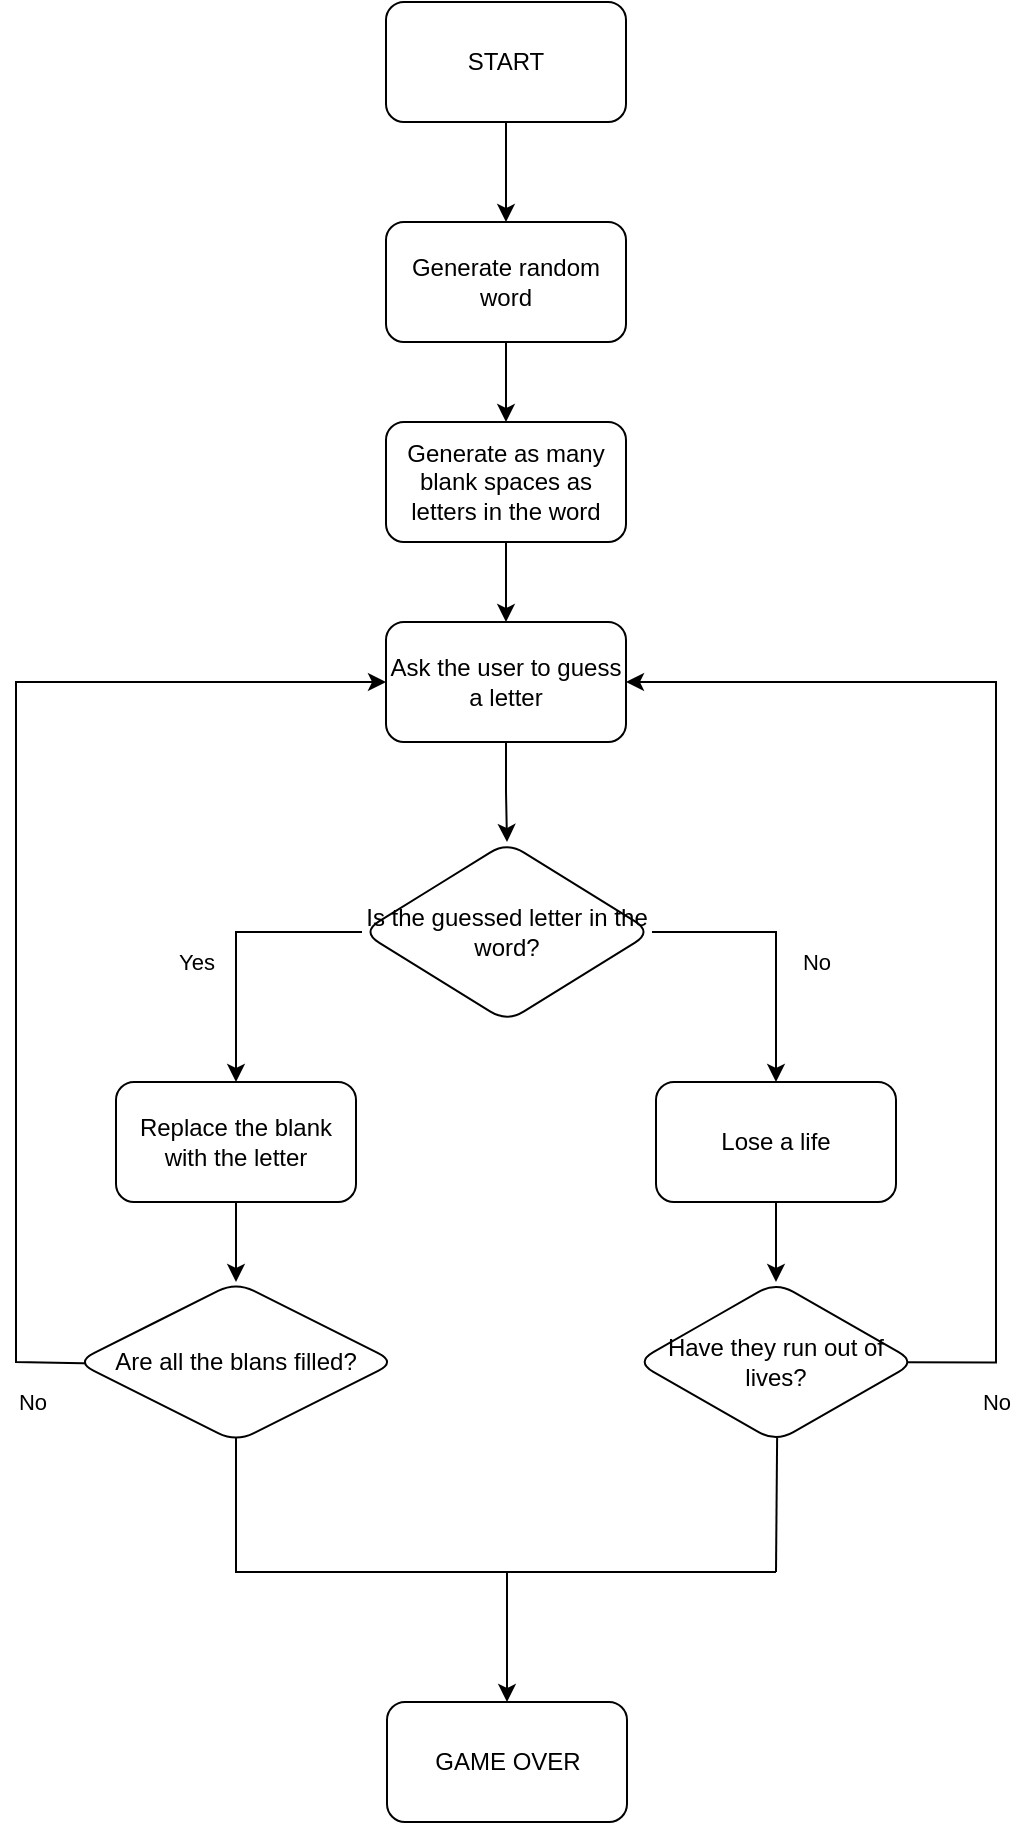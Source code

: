 <mxfile version="24.8.3">
  <diagram name="Page-1" id="4FzGifjTpXF_uIJVOHuU">
    <mxGraphModel dx="572" dy="316" grid="1" gridSize="10" guides="1" tooltips="1" connect="1" arrows="1" fold="1" page="1" pageScale="1" pageWidth="850" pageHeight="1100" math="0" shadow="0">
      <root>
        <mxCell id="0" />
        <mxCell id="1" parent="0" />
        <mxCell id="lW-2B9IXrYY5qbSLMaCl-3" value="" style="edgeStyle=orthogonalEdgeStyle;rounded=0;orthogonalLoop=1;jettySize=auto;html=1;" edge="1" parent="1" source="lW-2B9IXrYY5qbSLMaCl-1" target="lW-2B9IXrYY5qbSLMaCl-2">
          <mxGeometry relative="1" as="geometry" />
        </mxCell>
        <mxCell id="lW-2B9IXrYY5qbSLMaCl-1" value="START" style="rounded=1;whiteSpace=wrap;html=1;" vertex="1" parent="1">
          <mxGeometry x="365" y="30" width="120" height="60" as="geometry" />
        </mxCell>
        <mxCell id="lW-2B9IXrYY5qbSLMaCl-5" value="" style="edgeStyle=orthogonalEdgeStyle;rounded=0;orthogonalLoop=1;jettySize=auto;html=1;" edge="1" parent="1" source="lW-2B9IXrYY5qbSLMaCl-2" target="lW-2B9IXrYY5qbSLMaCl-4">
          <mxGeometry relative="1" as="geometry" />
        </mxCell>
        <mxCell id="lW-2B9IXrYY5qbSLMaCl-2" value="Generate random word" style="whiteSpace=wrap;html=1;rounded=1;" vertex="1" parent="1">
          <mxGeometry x="365" y="140" width="120" height="60" as="geometry" />
        </mxCell>
        <mxCell id="lW-2B9IXrYY5qbSLMaCl-7" value="" style="edgeStyle=orthogonalEdgeStyle;rounded=0;orthogonalLoop=1;jettySize=auto;html=1;" edge="1" parent="1" source="lW-2B9IXrYY5qbSLMaCl-4" target="lW-2B9IXrYY5qbSLMaCl-6">
          <mxGeometry relative="1" as="geometry" />
        </mxCell>
        <mxCell id="lW-2B9IXrYY5qbSLMaCl-4" value="Generate as many blank spaces as letters in the word" style="whiteSpace=wrap;html=1;rounded=1;" vertex="1" parent="1">
          <mxGeometry x="365" y="240" width="120" height="60" as="geometry" />
        </mxCell>
        <mxCell id="lW-2B9IXrYY5qbSLMaCl-9" value="" style="edgeStyle=orthogonalEdgeStyle;rounded=0;orthogonalLoop=1;jettySize=auto;html=1;" edge="1" parent="1" source="lW-2B9IXrYY5qbSLMaCl-6" target="lW-2B9IXrYY5qbSLMaCl-8">
          <mxGeometry relative="1" as="geometry" />
        </mxCell>
        <mxCell id="lW-2B9IXrYY5qbSLMaCl-6" value="Ask the user to guess a letter" style="whiteSpace=wrap;html=1;rounded=1;" vertex="1" parent="1">
          <mxGeometry x="365" y="340" width="120" height="60" as="geometry" />
        </mxCell>
        <mxCell id="lW-2B9IXrYY5qbSLMaCl-11" value="Yes" style="edgeStyle=orthogonalEdgeStyle;rounded=0;orthogonalLoop=1;jettySize=auto;html=1;exitX=0;exitY=0.5;exitDx=0;exitDy=0;entryX=0.5;entryY=0;entryDx=0;entryDy=0;" edge="1" parent="1" source="lW-2B9IXrYY5qbSLMaCl-8" target="lW-2B9IXrYY5qbSLMaCl-10">
          <mxGeometry x="0.126" y="-20" relative="1" as="geometry">
            <mxPoint x="343" y="495" as="sourcePoint" />
            <mxPoint x="280" y="570" as="targetPoint" />
            <Array as="points">
              <mxPoint x="290" y="495" />
            </Array>
            <mxPoint as="offset" />
          </mxGeometry>
        </mxCell>
        <mxCell id="lW-2B9IXrYY5qbSLMaCl-16" value="No" style="edgeStyle=orthogonalEdgeStyle;rounded=0;orthogonalLoop=1;jettySize=auto;html=1;" edge="1" parent="1" source="lW-2B9IXrYY5qbSLMaCl-8" target="lW-2B9IXrYY5qbSLMaCl-15">
          <mxGeometry x="0.124" y="20" relative="1" as="geometry">
            <mxPoint as="offset" />
          </mxGeometry>
        </mxCell>
        <mxCell id="lW-2B9IXrYY5qbSLMaCl-8" value="Is the guessed letter in the word?" style="rhombus;whiteSpace=wrap;html=1;rounded=1;" vertex="1" parent="1">
          <mxGeometry x="353" y="450" width="145" height="90" as="geometry" />
        </mxCell>
        <mxCell id="lW-2B9IXrYY5qbSLMaCl-13" value="" style="edgeStyle=orthogonalEdgeStyle;rounded=0;orthogonalLoop=1;jettySize=auto;html=1;" edge="1" parent="1" source="lW-2B9IXrYY5qbSLMaCl-10" target="lW-2B9IXrYY5qbSLMaCl-12">
          <mxGeometry relative="1" as="geometry" />
        </mxCell>
        <mxCell id="lW-2B9IXrYY5qbSLMaCl-10" value="Replace the blank with the letter" style="whiteSpace=wrap;html=1;rounded=1;" vertex="1" parent="1">
          <mxGeometry x="230" y="570" width="120" height="60" as="geometry" />
        </mxCell>
        <mxCell id="lW-2B9IXrYY5qbSLMaCl-14" value="No" style="edgeStyle=orthogonalEdgeStyle;rounded=0;orthogonalLoop=1;jettySize=auto;html=1;entryX=0;entryY=0.5;entryDx=0;entryDy=0;exitX=0.046;exitY=0.509;exitDx=0;exitDy=0;exitPerimeter=0;" edge="1" parent="1" source="lW-2B9IXrYY5qbSLMaCl-12" target="lW-2B9IXrYY5qbSLMaCl-6">
          <mxGeometry x="-0.879" y="20" relative="1" as="geometry">
            <Array as="points">
              <mxPoint x="220" y="711" />
              <mxPoint x="180" y="710" />
              <mxPoint x="180" y="370" />
            </Array>
            <mxPoint as="offset" />
          </mxGeometry>
        </mxCell>
        <mxCell id="lW-2B9IXrYY5qbSLMaCl-21" value="" style="edgeStyle=orthogonalEdgeStyle;rounded=0;orthogonalLoop=1;jettySize=auto;html=1;exitX=0.5;exitY=0.96;exitDx=0;exitDy=0;exitPerimeter=0;" edge="1" parent="1" source="lW-2B9IXrYY5qbSLMaCl-12" target="lW-2B9IXrYY5qbSLMaCl-20">
          <mxGeometry relative="1" as="geometry" />
        </mxCell>
        <mxCell id="lW-2B9IXrYY5qbSLMaCl-12" value="Are all the blans filled?" style="rhombus;whiteSpace=wrap;html=1;rounded=1;" vertex="1" parent="1">
          <mxGeometry x="210" y="670" width="160" height="80" as="geometry" />
        </mxCell>
        <mxCell id="lW-2B9IXrYY5qbSLMaCl-18" value="" style="edgeStyle=orthogonalEdgeStyle;rounded=0;orthogonalLoop=1;jettySize=auto;html=1;" edge="1" parent="1" source="lW-2B9IXrYY5qbSLMaCl-15" target="lW-2B9IXrYY5qbSLMaCl-17">
          <mxGeometry relative="1" as="geometry" />
        </mxCell>
        <mxCell id="lW-2B9IXrYY5qbSLMaCl-15" value="Lose a life" style="whiteSpace=wrap;html=1;rounded=1;" vertex="1" parent="1">
          <mxGeometry x="500" y="570" width="120" height="60" as="geometry" />
        </mxCell>
        <mxCell id="lW-2B9IXrYY5qbSLMaCl-19" value="No" style="edgeStyle=orthogonalEdgeStyle;rounded=0;orthogonalLoop=1;jettySize=auto;html=1;entryX=1;entryY=0.5;entryDx=0;entryDy=0;exitX=0.962;exitY=0.502;exitDx=0;exitDy=0;exitPerimeter=0;" edge="1" parent="1" source="lW-2B9IXrYY5qbSLMaCl-17" target="lW-2B9IXrYY5qbSLMaCl-6">
          <mxGeometry x="-0.841" y="-20" relative="1" as="geometry">
            <Array as="points">
              <mxPoint x="670" y="710" />
              <mxPoint x="670" y="370" />
            </Array>
            <mxPoint x="-20" y="20" as="offset" />
          </mxGeometry>
        </mxCell>
        <mxCell id="lW-2B9IXrYY5qbSLMaCl-17" value="Have they run out of lives?" style="rhombus;whiteSpace=wrap;html=1;rounded=1;" vertex="1" parent="1">
          <mxGeometry x="490" y="670" width="140" height="80" as="geometry" />
        </mxCell>
        <mxCell id="lW-2B9IXrYY5qbSLMaCl-20" value="GAME OVER" style="whiteSpace=wrap;html=1;rounded=1;" vertex="1" parent="1">
          <mxGeometry x="365.5" y="880" width="120" height="60" as="geometry" />
        </mxCell>
        <mxCell id="lW-2B9IXrYY5qbSLMaCl-28" value="" style="endArrow=none;html=1;rounded=0;entryX=0.504;entryY=0.963;entryDx=0;entryDy=0;entryPerimeter=0;" edge="1" parent="1">
          <mxGeometry width="50" height="50" relative="1" as="geometry">
            <mxPoint x="560" y="815" as="sourcePoint" />
            <mxPoint x="560.56" y="748.04" as="targetPoint" />
          </mxGeometry>
        </mxCell>
        <mxCell id="lW-2B9IXrYY5qbSLMaCl-29" value="" style="endArrow=none;html=1;rounded=0;" edge="1" parent="1">
          <mxGeometry width="50" height="50" relative="1" as="geometry">
            <mxPoint x="419" y="815" as="sourcePoint" />
            <mxPoint x="560" y="815" as="targetPoint" />
          </mxGeometry>
        </mxCell>
      </root>
    </mxGraphModel>
  </diagram>
</mxfile>
